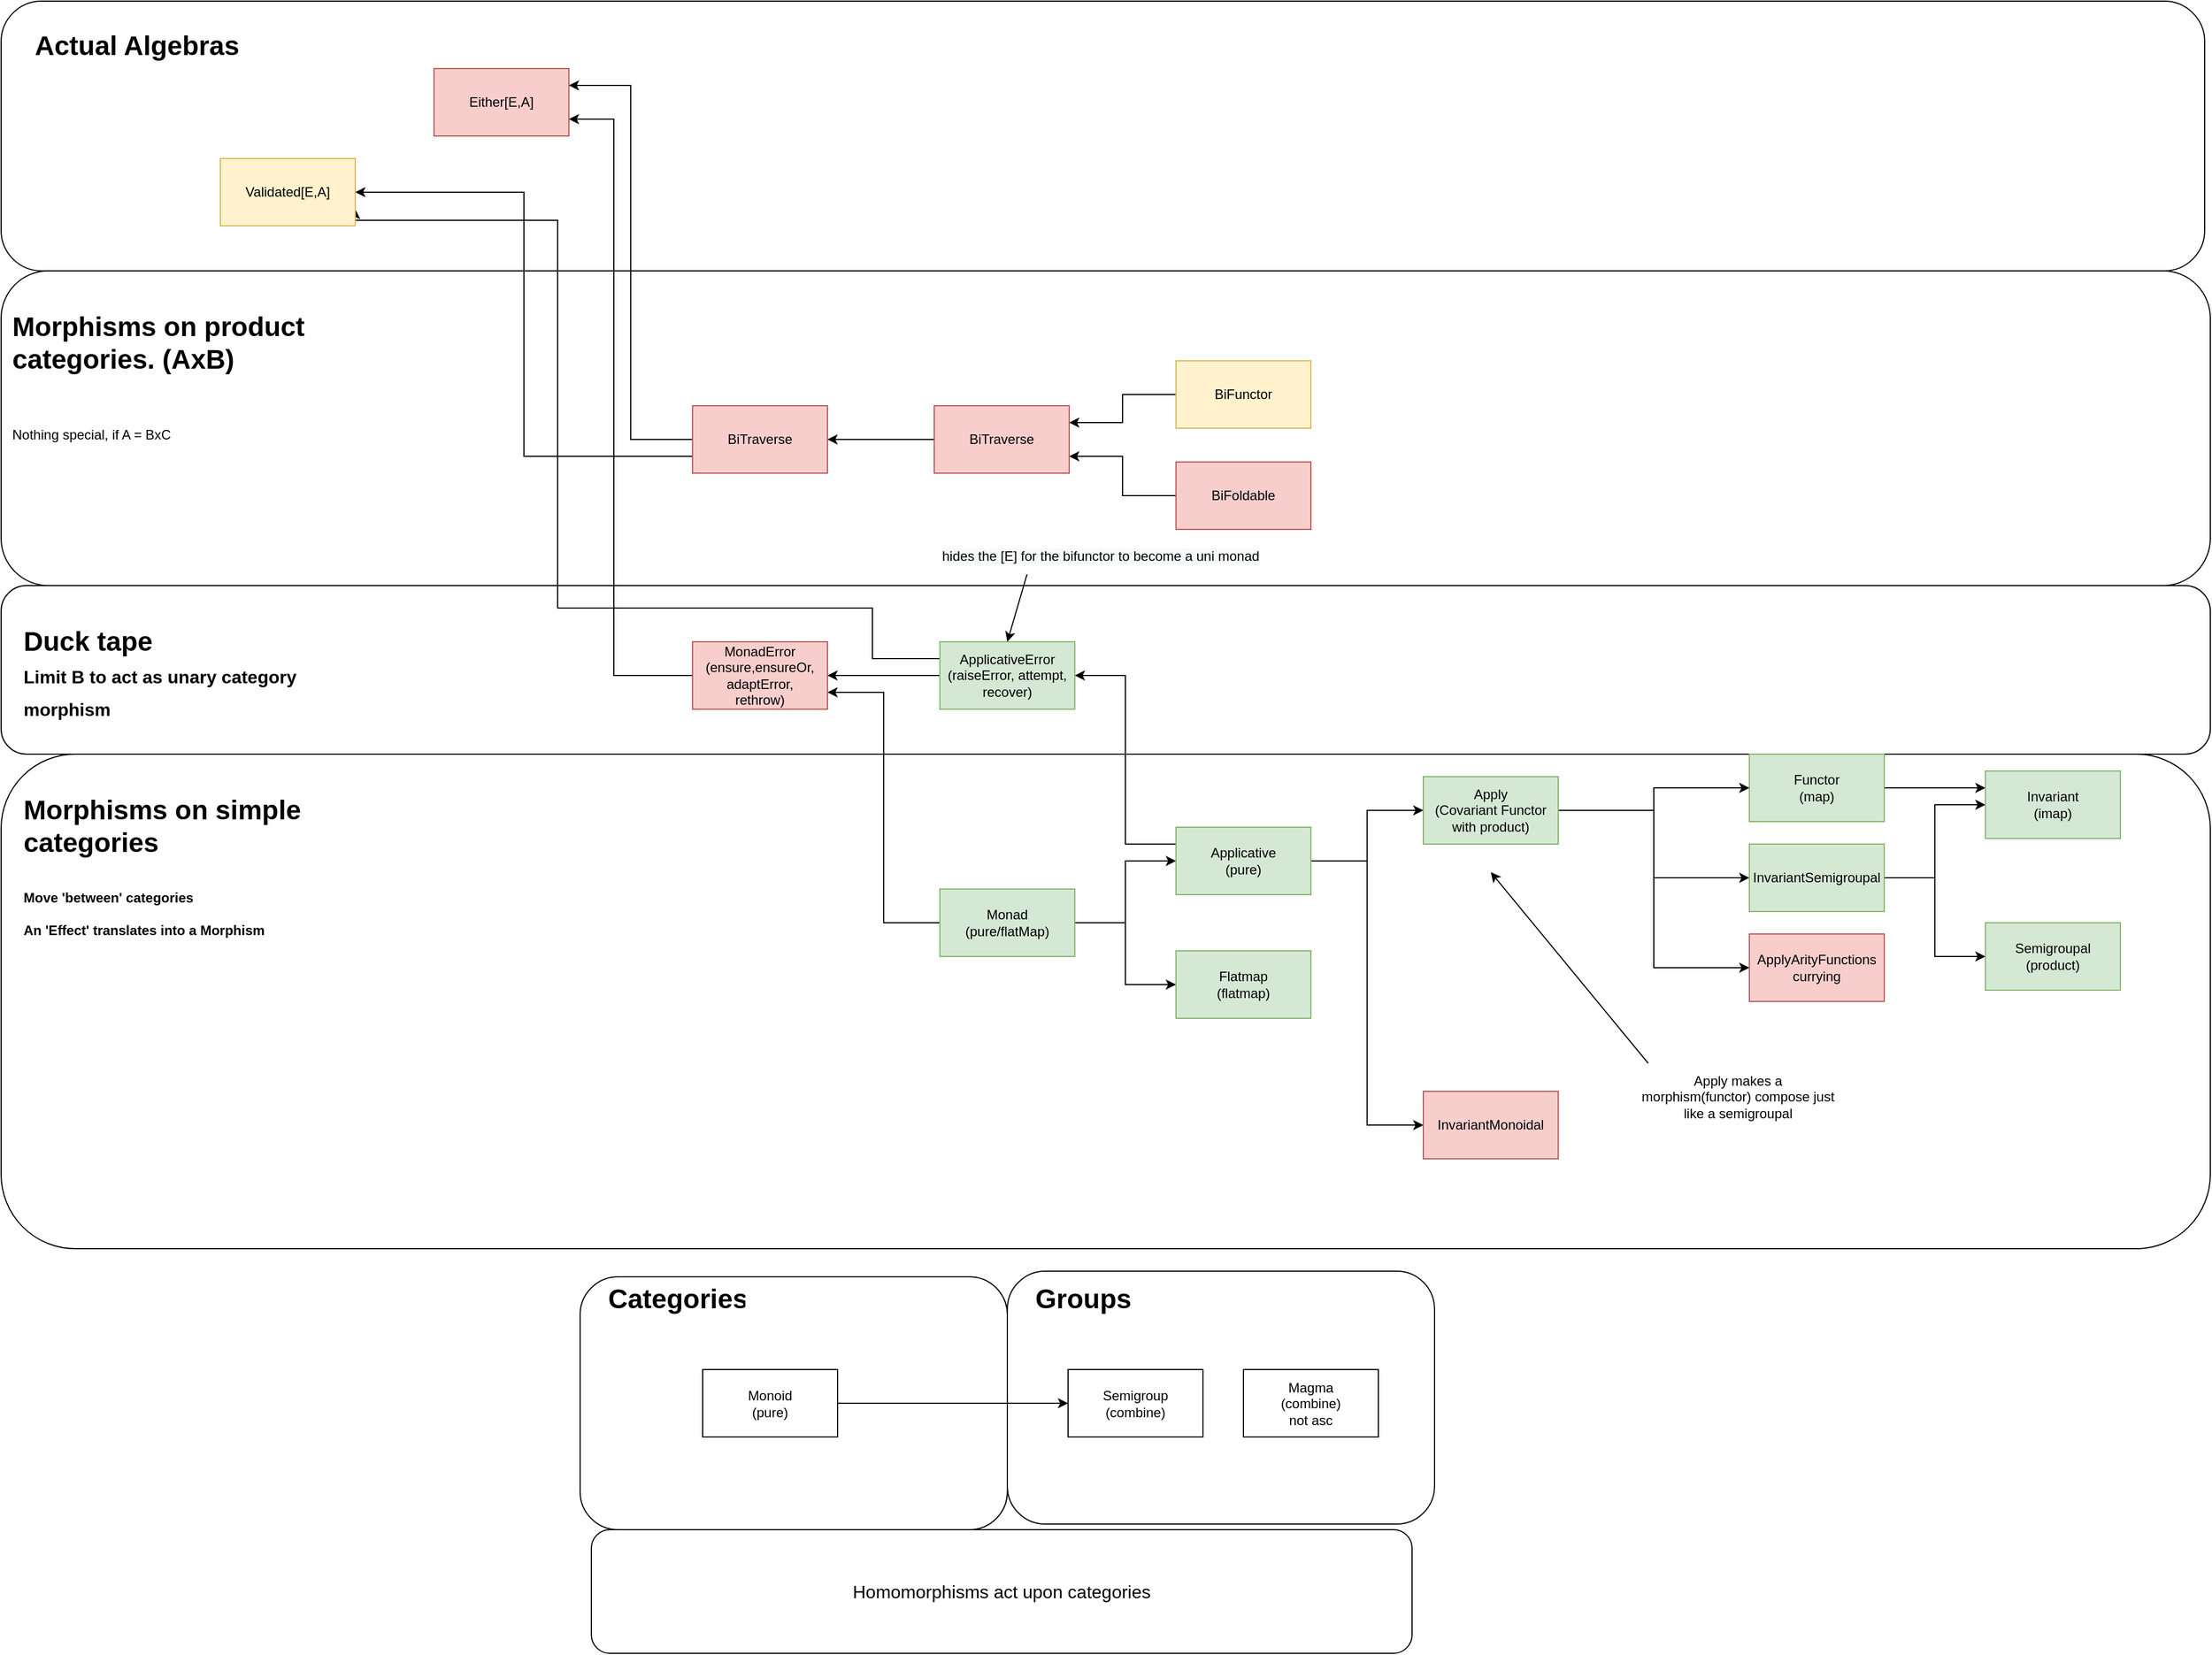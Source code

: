 <mxfile version="18.0.0" type="device" pages="5"><diagram id="tPDxc9v9lSpUtl4Dx5MV" name="Initial Big Picture"><mxGraphModel dx="2253" dy="2046" grid="1" gridSize="10" guides="1" tooltips="1" connect="1" arrows="1" fold="1" page="1" pageScale="1" pageWidth="827" pageHeight="1169" math="0" shadow="0"><root><mxCell id="0"/><mxCell id="1" parent="0"/><mxCell id="TKKWYqsSqdW0wsoBSF7L-3" value="" style="rounded=1;whiteSpace=wrap;html=1;" parent="1" vertex="1"><mxGeometry x="-535" y="-60" width="1965" height="150" as="geometry"/></mxCell><mxCell id="ZTy6YC7cmcePrKpkChAu-18" value="" style="rounded=1;whiteSpace=wrap;html=1;" parent="1" vertex="1"><mxGeometry x="-535" y="-580" width="1960" height="240" as="geometry"/></mxCell><mxCell id="ZTy6YC7cmcePrKpkChAu-5" value="" style="rounded=1;whiteSpace=wrap;html=1;" parent="1" vertex="1"><mxGeometry x="-535" y="-340" width="1965" height="280" as="geometry"/></mxCell><mxCell id="SYRuZCGkE4XY62bZMih8-19" value="" style="rounded=1;whiteSpace=wrap;html=1;fontSize=12;" parent="1" vertex="1"><mxGeometry x="360" y="550" width="380" height="225" as="geometry"/></mxCell><mxCell id="SYRuZCGkE4XY62bZMih8-18" value="" style="rounded=1;whiteSpace=wrap;html=1;fontSize=12;" parent="1" vertex="1"><mxGeometry x="-20" y="555" width="380" height="225" as="geometry"/></mxCell><mxCell id="SYRuZCGkE4XY62bZMih8-17" value="" style="rounded=1;whiteSpace=wrap;html=1;fontSize=12;" parent="1" vertex="1"><mxGeometry x="-535" y="90" width="1965" height="440" as="geometry"/></mxCell><mxCell id="SYRuZCGkE4XY62bZMih8-8" style="edgeStyle=orthogonalEdgeStyle;rounded=0;orthogonalLoop=1;jettySize=auto;html=1;exitX=1;exitY=0.5;exitDx=0;exitDy=0;entryX=0;entryY=0.5;entryDx=0;entryDy=0;" parent="1" source="SYRuZCGkE4XY62bZMih8-2" target="SYRuZCGkE4XY62bZMih8-4" edge="1"><mxGeometry relative="1" as="geometry"/></mxCell><mxCell id="SYRuZCGkE4XY62bZMih8-9" style="edgeStyle=orthogonalEdgeStyle;rounded=0;orthogonalLoop=1;jettySize=auto;html=1;exitX=1;exitY=0.5;exitDx=0;exitDy=0;entryX=0;entryY=0.5;entryDx=0;entryDy=0;" parent="1" source="SYRuZCGkE4XY62bZMih8-2" target="SYRuZCGkE4XY62bZMih8-5" edge="1"><mxGeometry relative="1" as="geometry"/></mxCell><mxCell id="ZTy6YC7cmcePrKpkChAu-13" style="edgeStyle=orthogonalEdgeStyle;rounded=0;orthogonalLoop=1;jettySize=auto;html=1;exitX=0;exitY=0.5;exitDx=0;exitDy=0;entryX=1;entryY=0.75;entryDx=0;entryDy=0;" parent="1" source="SYRuZCGkE4XY62bZMih8-2" target="ZTy6YC7cmcePrKpkChAu-11" edge="1"><mxGeometry relative="1" as="geometry"/></mxCell><mxCell id="SYRuZCGkE4XY62bZMih8-2" value="Monad&lt;br&gt;(pure/flatMap)" style="rounded=0;whiteSpace=wrap;html=1;fillColor=#d5e8d4;strokeColor=#82b366;" parent="1" vertex="1"><mxGeometry x="300" y="210" width="120" height="60" as="geometry"/></mxCell><mxCell id="PZJYlTm5zODsS6bDQU0A-1" style="edgeStyle=orthogonalEdgeStyle;rounded=0;orthogonalLoop=1;jettySize=auto;html=1;exitX=1;exitY=0.5;exitDx=0;exitDy=0;entryX=0;entryY=0.25;entryDx=0;entryDy=0;" parent="1" source="SYRuZCGkE4XY62bZMih8-3" target="IX9wRJVFFyIBy6qrrsnu-10" edge="1"><mxGeometry relative="1" as="geometry"/></mxCell><mxCell id="SYRuZCGkE4XY62bZMih8-3" value="Functor&lt;br&gt;(map)" style="rounded=0;whiteSpace=wrap;html=1;fillColor=#d5e8d4;strokeColor=#82b366;" parent="1" vertex="1"><mxGeometry x="1020" y="90" width="120" height="60" as="geometry"/></mxCell><mxCell id="IX9wRJVFFyIBy6qrrsnu-5" style="edgeStyle=orthogonalEdgeStyle;rounded=0;orthogonalLoop=1;jettySize=auto;html=1;exitX=1;exitY=0.5;exitDx=0;exitDy=0;entryX=0;entryY=0.5;entryDx=0;entryDy=0;" parent="1" source="SYRuZCGkE4XY62bZMih8-4" target="IX9wRJVFFyIBy6qrrsnu-1" edge="1"><mxGeometry relative="1" as="geometry"/></mxCell><mxCell id="IX9wRJVFFyIBy6qrrsnu-6" style="edgeStyle=orthogonalEdgeStyle;rounded=0;orthogonalLoop=1;jettySize=auto;html=1;exitX=1;exitY=0.5;exitDx=0;exitDy=0;entryX=0;entryY=0.5;entryDx=0;entryDy=0;" parent="1" source="SYRuZCGkE4XY62bZMih8-4" target="IX9wRJVFFyIBy6qrrsnu-2" edge="1"><mxGeometry relative="1" as="geometry"/></mxCell><mxCell id="ZTy6YC7cmcePrKpkChAu-10" style="edgeStyle=orthogonalEdgeStyle;rounded=0;orthogonalLoop=1;jettySize=auto;html=1;exitX=0;exitY=0.25;exitDx=0;exitDy=0;entryX=1;entryY=0.5;entryDx=0;entryDy=0;" parent="1" source="SYRuZCGkE4XY62bZMih8-4" target="ZTy6YC7cmcePrKpkChAu-6" edge="1"><mxGeometry relative="1" as="geometry"/></mxCell><mxCell id="SYRuZCGkE4XY62bZMih8-4" value="Applicative&lt;br&gt;(pure)" style="rounded=0;whiteSpace=wrap;html=1;fillColor=#d5e8d4;strokeColor=#82b366;" parent="1" vertex="1"><mxGeometry x="510" y="155" width="120" height="60" as="geometry"/></mxCell><mxCell id="SYRuZCGkE4XY62bZMih8-5" value="Flatmap&lt;br&gt;(flatmap)" style="rounded=0;whiteSpace=wrap;html=1;fillColor=#d5e8d4;strokeColor=#82b366;" parent="1" vertex="1"><mxGeometry x="510" y="265" width="120" height="60" as="geometry"/></mxCell><mxCell id="SYRuZCGkE4XY62bZMih8-12" style="edgeStyle=orthogonalEdgeStyle;rounded=0;orthogonalLoop=1;jettySize=auto;html=1;exitX=1;exitY=0.5;exitDx=0;exitDy=0;entryX=0;entryY=0.5;entryDx=0;entryDy=0;" parent="1" source="SYRuZCGkE4XY62bZMih8-10" target="SYRuZCGkE4XY62bZMih8-11" edge="1"><mxGeometry relative="1" as="geometry"/></mxCell><mxCell id="SYRuZCGkE4XY62bZMih8-10" value="Monoid&lt;br&gt;(pure)" style="rounded=0;whiteSpace=wrap;html=1;" parent="1" vertex="1"><mxGeometry x="89" y="637.5" width="120" height="60" as="geometry"/></mxCell><mxCell id="SYRuZCGkE4XY62bZMih8-11" value="Semigroup&lt;br&gt;(combine)" style="rounded=0;whiteSpace=wrap;html=1;" parent="1" vertex="1"><mxGeometry x="414" y="637.5" width="120" height="60" as="geometry"/></mxCell><mxCell id="SYRuZCGkE4XY62bZMih8-15" value="&lt;h1&gt;&lt;font style=&quot;font-size: 24px;&quot;&gt;Morphisms on simple categories&lt;br&gt;&lt;/font&gt;&lt;/h1&gt;&lt;h1&gt;&lt;font style=&quot;font-size: 12px;&quot;&gt;Move 'between' categories&lt;br&gt;An 'Effect' translates into a Morphism&lt;br&gt;&lt;/font&gt;&lt;/h1&gt;" style="text;html=1;strokeColor=none;fillColor=none;spacing=5;spacingTop=-20;whiteSpace=wrap;overflow=hidden;rounded=0;" parent="1" vertex="1"><mxGeometry x="-520" y="120" width="290" height="150" as="geometry"/></mxCell><mxCell id="SYRuZCGkE4XY62bZMih8-16" value="&lt;h1&gt;&lt;font style=&quot;&quot;&gt;Categories&lt;/font&gt;&lt;font style=&quot;font-size: 12px;&quot;&gt;&lt;br&gt;&lt;/font&gt;&lt;/h1&gt;" style="text;html=1;strokeColor=none;fillColor=none;spacing=5;spacingTop=-20;whiteSpace=wrap;overflow=hidden;rounded=0;" parent="1" vertex="1"><mxGeometry y="555" width="130" height="60" as="geometry"/></mxCell><mxCell id="SYRuZCGkE4XY62bZMih8-20" value="&lt;h1&gt;&lt;font style=&quot;&quot;&gt;Groups&lt;/font&gt;&lt;br&gt;&lt;/h1&gt;" style="text;html=1;strokeColor=none;fillColor=none;spacing=5;spacingTop=-20;whiteSpace=wrap;overflow=hidden;rounded=0;" parent="1" vertex="1"><mxGeometry x="380" y="555" width="130" height="60" as="geometry"/></mxCell><mxCell id="SYRuZCGkE4XY62bZMih8-22" value="&lt;font size=&quot;3&quot;&gt;Homomorphisms act upon categories&lt;/font&gt;" style="rounded=1;whiteSpace=wrap;html=1;fontSize=12;" parent="1" vertex="1"><mxGeometry x="-10" y="780" width="730" height="110" as="geometry"/></mxCell><mxCell id="IX9wRJVFFyIBy6qrrsnu-3" style="edgeStyle=orthogonalEdgeStyle;rounded=0;orthogonalLoop=1;jettySize=auto;html=1;exitX=1;exitY=0.5;exitDx=0;exitDy=0;" parent="1" source="IX9wRJVFFyIBy6qrrsnu-1" target="SYRuZCGkE4XY62bZMih8-3" edge="1"><mxGeometry relative="1" as="geometry"/></mxCell><mxCell id="IX9wRJVFFyIBy6qrrsnu-7" style="edgeStyle=orthogonalEdgeStyle;rounded=0;orthogonalLoop=1;jettySize=auto;html=1;exitX=1;exitY=0.5;exitDx=0;exitDy=0;entryX=0;entryY=0.5;entryDx=0;entryDy=0;" parent="1" source="IX9wRJVFFyIBy6qrrsnu-1" target="IX9wRJVFFyIBy6qrrsnu-4" edge="1"><mxGeometry relative="1" as="geometry"/></mxCell><mxCell id="IX9wRJVFFyIBy6qrrsnu-14" style="edgeStyle=orthogonalEdgeStyle;rounded=0;orthogonalLoop=1;jettySize=auto;html=1;exitX=1;exitY=0.5;exitDx=0;exitDy=0;entryX=0;entryY=0.5;entryDx=0;entryDy=0;" parent="1" source="IX9wRJVFFyIBy6qrrsnu-1" target="IX9wRJVFFyIBy6qrrsnu-8" edge="1"><mxGeometry relative="1" as="geometry"/></mxCell><mxCell id="IX9wRJVFFyIBy6qrrsnu-1" value="Apply&lt;br&gt;(Covariant Functor with product)" style="rounded=0;whiteSpace=wrap;html=1;fillColor=#d5e8d4;strokeColor=#82b366;" parent="1" vertex="1"><mxGeometry x="730" y="110" width="120" height="60" as="geometry"/></mxCell><mxCell id="IX9wRJVFFyIBy6qrrsnu-2" value="InvariantMonoidal" style="rounded=0;whiteSpace=wrap;html=1;fillColor=#f8cecc;strokeColor=#b85450;" parent="1" vertex="1"><mxGeometry x="730" y="390" width="120" height="60" as="geometry"/></mxCell><mxCell id="IX9wRJVFFyIBy6qrrsnu-11" style="edgeStyle=orthogonalEdgeStyle;rounded=0;orthogonalLoop=1;jettySize=auto;html=1;exitX=1;exitY=0.5;exitDx=0;exitDy=0;entryX=0;entryY=0.5;entryDx=0;entryDy=0;" parent="1" source="IX9wRJVFFyIBy6qrrsnu-4" target="IX9wRJVFFyIBy6qrrsnu-9" edge="1"><mxGeometry relative="1" as="geometry"/></mxCell><mxCell id="IX9wRJVFFyIBy6qrrsnu-12" style="edgeStyle=orthogonalEdgeStyle;rounded=0;orthogonalLoop=1;jettySize=auto;html=1;exitX=1;exitY=0.5;exitDx=0;exitDy=0;entryX=0;entryY=0.5;entryDx=0;entryDy=0;" parent="1" source="IX9wRJVFFyIBy6qrrsnu-4" target="IX9wRJVFFyIBy6qrrsnu-10" edge="1"><mxGeometry relative="1" as="geometry"/></mxCell><mxCell id="IX9wRJVFFyIBy6qrrsnu-4" value="InvariantSemigroupal&lt;br&gt;" style="rounded=0;whiteSpace=wrap;html=1;fillColor=#d5e8d4;strokeColor=#82b366;" parent="1" vertex="1"><mxGeometry x="1020" y="170" width="120" height="60" as="geometry"/></mxCell><mxCell id="IX9wRJVFFyIBy6qrrsnu-8" value="ApplyArityFunctions&lt;br&gt;currying" style="rounded=0;whiteSpace=wrap;html=1;fillColor=#f8cecc;strokeColor=#b85450;" parent="1" vertex="1"><mxGeometry x="1020" y="250" width="120" height="60" as="geometry"/></mxCell><mxCell id="IX9wRJVFFyIBy6qrrsnu-9" value="Semigroupal (product)" style="rounded=0;whiteSpace=wrap;html=1;fillColor=#d5e8d4;strokeColor=#82b366;" parent="1" vertex="1"><mxGeometry x="1230" y="240" width="120" height="60" as="geometry"/></mxCell><mxCell id="IX9wRJVFFyIBy6qrrsnu-10" value="Invariant &lt;br&gt;(imap)" style="rounded=0;whiteSpace=wrap;html=1;fillColor=#d5e8d4;strokeColor=#82b366;" parent="1" vertex="1"><mxGeometry x="1230" y="105" width="120" height="60" as="geometry"/></mxCell><mxCell id="RumCb3gB7w_LCwyLgDib-1" value="Magma&lt;br&gt;(combine)&lt;br&gt;not asc" style="rounded=0;whiteSpace=wrap;html=1;" parent="1" vertex="1"><mxGeometry x="570" y="637.5" width="120" height="60" as="geometry"/></mxCell><mxCell id="ZTy6YC7cmcePrKpkChAu-15" style="edgeStyle=orthogonalEdgeStyle;rounded=0;orthogonalLoop=1;jettySize=auto;html=1;exitX=0;exitY=0.5;exitDx=0;exitDy=0;entryX=1;entryY=0.25;entryDx=0;entryDy=0;fontSize=24;" parent="1" source="ZTy6YC7cmcePrKpkChAu-1" target="ZTy6YC7cmcePrKpkChAu-3" edge="1"><mxGeometry relative="1" as="geometry"/></mxCell><mxCell id="ZTy6YC7cmcePrKpkChAu-1" value="BiFunctor" style="rounded=0;whiteSpace=wrap;html=1;fillColor=#fff2cc;strokeColor=#d6b656;" parent="1" vertex="1"><mxGeometry x="510" y="-260" width="120" height="60" as="geometry"/></mxCell><mxCell id="ZTy6YC7cmcePrKpkChAu-16" style="edgeStyle=orthogonalEdgeStyle;rounded=0;orthogonalLoop=1;jettySize=auto;html=1;exitX=0;exitY=0.5;exitDx=0;exitDy=0;entryX=1;entryY=0.75;entryDx=0;entryDy=0;fontSize=24;" parent="1" source="ZTy6YC7cmcePrKpkChAu-2" target="ZTy6YC7cmcePrKpkChAu-3" edge="1"><mxGeometry relative="1" as="geometry"/></mxCell><mxCell id="ZTy6YC7cmcePrKpkChAu-2" value="BiFoldable" style="rounded=0;whiteSpace=wrap;html=1;fillColor=#f8cecc;strokeColor=#b85450;" parent="1" vertex="1"><mxGeometry x="510" y="-170" width="120" height="60" as="geometry"/></mxCell><mxCell id="ZTy6YC7cmcePrKpkChAu-17" style="edgeStyle=orthogonalEdgeStyle;rounded=0;orthogonalLoop=1;jettySize=auto;html=1;exitX=0;exitY=0.5;exitDx=0;exitDy=0;entryX=1;entryY=0.5;entryDx=0;entryDy=0;fontSize=24;" parent="1" source="ZTy6YC7cmcePrKpkChAu-3" target="ZTy6YC7cmcePrKpkChAu-4" edge="1"><mxGeometry relative="1" as="geometry"/></mxCell><mxCell id="ZTy6YC7cmcePrKpkChAu-3" value="BiTraverse" style="rounded=0;whiteSpace=wrap;html=1;fillColor=#f8cecc;strokeColor=#b85450;" parent="1" vertex="1"><mxGeometry x="295" y="-220" width="120" height="60" as="geometry"/></mxCell><mxCell id="ZTy6YC7cmcePrKpkChAu-21" style="edgeStyle=orthogonalEdgeStyle;rounded=0;orthogonalLoop=1;jettySize=auto;html=1;exitX=0;exitY=0.5;exitDx=0;exitDy=0;entryX=1;entryY=0.25;entryDx=0;entryDy=0;fontSize=24;" parent="1" source="ZTy6YC7cmcePrKpkChAu-4" target="ZTy6YC7cmcePrKpkChAu-20" edge="1"><mxGeometry relative="1" as="geometry"/></mxCell><mxCell id="TKKWYqsSqdW0wsoBSF7L-8" style="edgeStyle=orthogonalEdgeStyle;rounded=0;orthogonalLoop=1;jettySize=auto;html=1;exitX=0;exitY=0.75;exitDx=0;exitDy=0;entryX=1;entryY=0.5;entryDx=0;entryDy=0;fontSize=12;" parent="1" source="ZTy6YC7cmcePrKpkChAu-4" target="TKKWYqsSqdW0wsoBSF7L-6" edge="1"><mxGeometry relative="1" as="geometry"/></mxCell><mxCell id="ZTy6YC7cmcePrKpkChAu-4" value="BiTraverse" style="rounded=0;whiteSpace=wrap;html=1;fillColor=#f8cecc;strokeColor=#b85450;" parent="1" vertex="1"><mxGeometry x="80" y="-220" width="120" height="60" as="geometry"/></mxCell><mxCell id="ZTy6YC7cmcePrKpkChAu-12" style="edgeStyle=orthogonalEdgeStyle;rounded=0;orthogonalLoop=1;jettySize=auto;html=1;exitX=0;exitY=0.5;exitDx=0;exitDy=0;entryX=1;entryY=0.5;entryDx=0;entryDy=0;" parent="1" source="ZTy6YC7cmcePrKpkChAu-6" target="ZTy6YC7cmcePrKpkChAu-11" edge="1"><mxGeometry relative="1" as="geometry"/></mxCell><mxCell id="TKKWYqsSqdW0wsoBSF7L-7" style="edgeStyle=orthogonalEdgeStyle;rounded=0;orthogonalLoop=1;jettySize=auto;html=1;exitX=0;exitY=0.25;exitDx=0;exitDy=0;entryX=1;entryY=0.75;entryDx=0;entryDy=0;fontSize=12;" parent="1" source="ZTy6YC7cmcePrKpkChAu-6" target="TKKWYqsSqdW0wsoBSF7L-6" edge="1"><mxGeometry relative="1" as="geometry"><Array as="points"><mxPoint x="240" y="5"/><mxPoint x="240" y="-40"/><mxPoint x="-40" y="-40"/><mxPoint x="-40" y="-385"/></Array></mxGeometry></mxCell><mxCell id="ZTy6YC7cmcePrKpkChAu-6" value="ApplicativeError&lt;br&gt;(raiseError, attempt, recover)&lt;br&gt;" style="rounded=0;whiteSpace=wrap;html=1;fillColor=#d5e8d4;strokeColor=#82b366;" parent="1" vertex="1"><mxGeometry x="300" y="-10" width="120" height="60" as="geometry"/></mxCell><mxCell id="ZTy6YC7cmcePrKpkChAu-7" value="&lt;meta charset=&quot;utf-8&quot;&gt;&lt;span style=&quot;color: rgb(0, 0, 0); font-family: Helvetica; font-size: 12px; font-style: normal; font-variant-ligatures: normal; font-variant-caps: normal; font-weight: 400; letter-spacing: normal; orphans: 2; text-align: center; text-indent: 0px; text-transform: none; widows: 2; word-spacing: 0px; -webkit-text-stroke-width: 0px; background-color: rgb(248, 249, 250); text-decoration-thickness: initial; text-decoration-style: initial; text-decoration-color: initial; float: none; display: inline !important;&quot;&gt;hides the [E] for the bifunctor to become a uni monad&lt;/span&gt;" style="text;whiteSpace=wrap;html=1;" parent="1" vertex="1"><mxGeometry x="300" y="-100" width="310" height="30" as="geometry"/></mxCell><mxCell id="ZTy6YC7cmcePrKpkChAu-8" value="" style="endArrow=classic;html=1;rounded=0;entryX=0.5;entryY=0;entryDx=0;entryDy=0;exitX=0.25;exitY=1;exitDx=0;exitDy=0;" parent="1" source="ZTy6YC7cmcePrKpkChAu-7" target="ZTy6YC7cmcePrKpkChAu-6" edge="1"><mxGeometry width="50" height="50" relative="1" as="geometry"><mxPoint x="190" y="-170" as="sourcePoint"/><mxPoint x="240" y="-220" as="targetPoint"/></mxGeometry></mxCell><mxCell id="ZTy6YC7cmcePrKpkChAu-22" style="edgeStyle=orthogonalEdgeStyle;rounded=0;orthogonalLoop=1;jettySize=auto;html=1;exitX=0;exitY=0.5;exitDx=0;exitDy=0;entryX=1;entryY=0.75;entryDx=0;entryDy=0;fontSize=24;" parent="1" source="ZTy6YC7cmcePrKpkChAu-11" target="ZTy6YC7cmcePrKpkChAu-20" edge="1"><mxGeometry relative="1" as="geometry"><Array as="points"><mxPoint x="10" y="20"/><mxPoint x="10" y="-475"/></Array></mxGeometry></mxCell><mxCell id="ZTy6YC7cmcePrKpkChAu-11" value="MonadError&lt;br&gt;(ensure,ensureOr,&lt;br&gt;adaptError,&lt;br&gt;rethrow)" style="rounded=0;whiteSpace=wrap;html=1;fillColor=#f8cecc;strokeColor=#b85450;" parent="1" vertex="1"><mxGeometry x="80" y="-10" width="120" height="60" as="geometry"/></mxCell><mxCell id="ZTy6YC7cmcePrKpkChAu-14" value="&lt;h1&gt;Morphisms on product categories. (AxB)&lt;br&gt;&lt;br&gt;&lt;/h1&gt;&lt;div&gt;Nothing special, if A = BxC&lt;/div&gt;" style="text;html=1;strokeColor=none;fillColor=none;spacing=5;spacingTop=-20;whiteSpace=wrap;overflow=hidden;rounded=0;" parent="1" vertex="1"><mxGeometry x="-530" y="-310" width="290" height="140" as="geometry"/></mxCell><mxCell id="ZTy6YC7cmcePrKpkChAu-19" value="&lt;h1&gt;&lt;font style=&quot;font-size: 24px;&quot;&gt;Actual Algebras&lt;/font&gt;&lt;/h1&gt;" style="text;html=1;strokeColor=none;fillColor=none;spacing=5;spacingTop=-20;whiteSpace=wrap;overflow=hidden;rounded=0;" parent="1" vertex="1"><mxGeometry x="-510" y="-560" width="290" height="110" as="geometry"/></mxCell><mxCell id="ZTy6YC7cmcePrKpkChAu-20" value="Either[E,A]" style="rounded=0;whiteSpace=wrap;html=1;fillColor=#f8cecc;strokeColor=#b85450;" parent="1" vertex="1"><mxGeometry x="-150" y="-520" width="120" height="60" as="geometry"/></mxCell><mxCell id="TKKWYqsSqdW0wsoBSF7L-5" value="&lt;h1&gt;Duck tape&lt;br&gt;&lt;font size=&quot;3&quot;&gt;Limit B to act as unary category morphism&lt;/font&gt;&lt;/h1&gt;" style="text;html=1;strokeColor=none;fillColor=none;spacing=5;spacingTop=-20;whiteSpace=wrap;overflow=hidden;rounded=0;" parent="1" vertex="1"><mxGeometry x="-520" y="-30" width="290" height="100" as="geometry"/></mxCell><mxCell id="TKKWYqsSqdW0wsoBSF7L-6" value="Validated[E,A]" style="rounded=0;whiteSpace=wrap;html=1;fillColor=#fff2cc;strokeColor=#d6b656;" parent="1" vertex="1"><mxGeometry x="-340" y="-440" width="120" height="60" as="geometry"/></mxCell><mxCell id="6RHvas-CtP2_p0l4sdnt-1" value="Apply makes a morphism(functor) compose just like a semigroupal" style="text;html=1;strokeColor=none;fillColor=none;align=center;verticalAlign=middle;whiteSpace=wrap;rounded=0;fontSize=12;" vertex="1" parent="1"><mxGeometry x="920" y="350" width="180" height="90" as="geometry"/></mxCell><mxCell id="6RHvas-CtP2_p0l4sdnt-2" value="" style="endArrow=classic;html=1;rounded=0;fontSize=12;" edge="1" parent="1"><mxGeometry width="50" height="50" relative="1" as="geometry"><mxPoint x="930" y="365" as="sourcePoint"/><mxPoint x="790" y="195" as="targetPoint"/></mxGeometry></mxCell></root></mxGraphModel></diagram><diagram id="b0HI96TgTr0dLWQZUHEw" name="Big Picture"><mxGraphModel dx="1426" dy="877" grid="0" gridSize="10" guides="1" tooltips="1" connect="1" arrows="1" fold="1" page="1" pageScale="1" pageWidth="827" pageHeight="1169" math="0" shadow="0"><root><mxCell id="0"/><mxCell id="1" parent="0"/><mxCell id="6aege9vUrEC5udd8OsoR-3" style="edgeStyle=orthogonalEdgeStyle;rounded=0;orthogonalLoop=1;jettySize=auto;html=1;exitX=1;exitY=0.5;exitDx=0;exitDy=0;entryX=0;entryY=0.5;entryDx=0;entryDy=0;" edge="1" parent="1" source="DnUqw1J-jdT0VB_KGQ6Z-1" target="6aege9vUrEC5udd8OsoR-1"><mxGeometry relative="1" as="geometry"/></mxCell><mxCell id="DnUqw1J-jdT0VB_KGQ6Z-1" value="Semigroup&lt;br&gt;(combine asc)" style="rounded=1;whiteSpace=wrap;html=1;fillColor=none;" parent="1" vertex="1"><mxGeometry x="230" y="200" width="120" height="60" as="geometry"/></mxCell><mxCell id="6aege9vUrEC5udd8OsoR-1" value="Magma&lt;br&gt;(combine)" style="rounded=1;whiteSpace=wrap;html=1;fillColor=none;" vertex="1" parent="1"><mxGeometry x="390" y="200" width="120" height="60" as="geometry"/></mxCell></root></mxGraphModel></diagram><diagram id="SGkII9OIRVxXQt-IC64W" name="Semigroup"><mxGraphModel dx="1426" dy="877" grid="0" gridSize="10" guides="1" tooltips="1" connect="1" arrows="1" fold="1" page="1" pageScale="1" pageWidth="827" pageHeight="1169" math="0" shadow="0"><root><mxCell id="0"/><mxCell id="1" parent="0"/><mxCell id="dTp3edUkvN5mdYouTAMH-1" value="1" style="ellipse;whiteSpace=wrap;html=1;aspect=fixed;fillColor=none;" vertex="1" parent="1"><mxGeometry x="172" y="206" width="36" height="36" as="geometry"/></mxCell><mxCell id="dTp3edUkvN5mdYouTAMH-2" value="2" style="ellipse;whiteSpace=wrap;html=1;aspect=fixed;fillColor=none;" vertex="1" parent="1"><mxGeometry x="232" y="206" width="36" height="36" as="geometry"/></mxCell><mxCell id="dTp3edUkvN5mdYouTAMH-3" value="3" style="ellipse;whiteSpace=wrap;html=1;aspect=fixed;fillColor=none;" vertex="1" parent="1"><mxGeometry x="298" y="206" width="36" height="36" as="geometry"/></mxCell><mxCell id="dTp3edUkvN5mdYouTAMH-4" value="n" style="ellipse;whiteSpace=wrap;html=1;aspect=fixed;fillColor=none;" vertex="1" parent="1"><mxGeometry x="439" y="206" width="36" height="36" as="geometry"/></mxCell><mxCell id="dTp3edUkvN5mdYouTAMH-5" value="..." style="text;html=1;align=center;verticalAlign=middle;resizable=0;points=[];autosize=1;strokeColor=none;fillColor=none;" vertex="1" parent="1"><mxGeometry x="377" y="215" width="20" height="18" as="geometry"/></mxCell><mxCell id="dTp3edUkvN5mdYouTAMH-6" value="&lt;h1&gt;Ν&lt;/h1&gt;&lt;p&gt;Positive whole numbers&lt;/p&gt;" style="text;html=1;strokeColor=none;fillColor=none;spacing=5;spacingTop=-20;whiteSpace=wrap;overflow=hidden;rounded=0;" vertex="1" parent="1"><mxGeometry x="12" y="114" width="190" height="75" as="geometry"/></mxCell><mxCell id="dTp3edUkvN5mdYouTAMH-12" value="&lt;h1&gt;Addition&lt;/h1&gt;&lt;p&gt;&lt;br&gt;&lt;/p&gt;" style="text;html=1;strokeColor=none;fillColor=none;spacing=5;spacingTop=-20;whiteSpace=wrap;overflow=hidden;rounded=0;" vertex="1" parent="1"><mxGeometry x="12" y="290" width="190" height="42" as="geometry"/></mxCell><mxCell id="dTp3edUkvN5mdYouTAMH-13" value="x" style="ellipse;whiteSpace=wrap;html=1;aspect=fixed;fillColor=none;" vertex="1" parent="1"><mxGeometry x="172" y="363.5" width="36" height="36" as="geometry"/></mxCell><mxCell id="dTp3edUkvN5mdYouTAMH-14" value="z" style="ellipse;whiteSpace=wrap;html=1;aspect=fixed;fillColor=none;" vertex="1" parent="1"><mxGeometry x="318" y="389" width="36" height="36" as="geometry"/></mxCell><mxCell id="dTp3edUkvN5mdYouTAMH-15" value="y" style="ellipse;whiteSpace=wrap;html=1;aspect=fixed;fillColor=none;" vertex="1" parent="1"><mxGeometry x="172" y="418.5" width="36" height="36" as="geometry"/></mxCell><mxCell id="dTp3edUkvN5mdYouTAMH-22" style="edgeStyle=orthogonalEdgeStyle;rounded=0;orthogonalLoop=1;jettySize=auto;html=1;exitX=1;exitY=0.5;exitDx=0;exitDy=0;entryX=0;entryY=0.5;entryDx=0;entryDy=0;" edge="1" parent="1" source="dTp3edUkvN5mdYouTAMH-16" target="dTp3edUkvN5mdYouTAMH-14"><mxGeometry relative="1" as="geometry"/></mxCell><mxCell id="dTp3edUkvN5mdYouTAMH-16" value="f" style="triangle;whiteSpace=wrap;html=1;fillColor=none;" vertex="1" parent="1"><mxGeometry x="223" y="367" width="60" height="80" as="geometry"/></mxCell><mxCell id="dTp3edUkvN5mdYouTAMH-19" value="" style="endArrow=none;html=1;rounded=0;entryX=0;entryY=0.25;entryDx=0;entryDy=0;exitX=1;exitY=0.5;exitDx=0;exitDy=0;" edge="1" parent="1" source="dTp3edUkvN5mdYouTAMH-13" target="dTp3edUkvN5mdYouTAMH-16"><mxGeometry width="50" height="50" relative="1" as="geometry"><mxPoint x="32" y="471" as="sourcePoint"/><mxPoint x="82" y="421" as="targetPoint"/></mxGeometry></mxCell><mxCell id="dTp3edUkvN5mdYouTAMH-21" value="" style="endArrow=none;html=1;rounded=0;entryX=0;entryY=0.75;entryDx=0;entryDy=0;exitX=1;exitY=0.5;exitDx=0;exitDy=0;" edge="1" parent="1" source="dTp3edUkvN5mdYouTAMH-15" target="dTp3edUkvN5mdYouTAMH-16"><mxGeometry width="50" height="50" relative="1" as="geometry"><mxPoint x="218" y="391.5" as="sourcePoint"/><mxPoint x="233" y="397" as="targetPoint"/></mxGeometry></mxCell><mxCell id="dTp3edUkvN5mdYouTAMH-23" value="&lt;h1&gt;N &amp;amp; Addition&lt;/h1&gt;&lt;p&gt;Form a Semigroup&lt;/p&gt;" style="text;html=1;strokeColor=none;fillColor=none;spacing=5;spacingTop=-20;whiteSpace=wrap;overflow=hidden;rounded=0;" vertex="1" parent="1"><mxGeometry x="12" y="512" width="190" height="75" as="geometry"/></mxCell><mxCell id="dTp3edUkvN5mdYouTAMH-27" style="rounded=0;orthogonalLoop=1;jettySize=auto;html=1;exitX=1;exitY=0.5;exitDx=0;exitDy=0;entryX=0;entryY=0.5;entryDx=0;entryDy=0;" edge="1" parent="1" source="dTp3edUkvN5mdYouTAMH-24" target="dTp3edUkvN5mdYouTAMH-26"><mxGeometry relative="1" as="geometry"/></mxCell><mxCell id="dTp3edUkvN5mdYouTAMH-33" style="rounded=0;orthogonalLoop=1;jettySize=auto;html=1;exitX=0.5;exitY=0;exitDx=0;exitDy=0;entryX=0.5;entryY=1;entryDx=0;entryDy=0;" edge="1" parent="1" source="dTp3edUkvN5mdYouTAMH-24" target="dTp3edUkvN5mdYouTAMH-29"><mxGeometry relative="1" as="geometry"/></mxCell><mxCell id="dTp3edUkvN5mdYouTAMH-24" value="1" style="ellipse;whiteSpace=wrap;html=1;aspect=fixed;fillColor=none;" vertex="1" parent="1"><mxGeometry x="265" y="600" width="36" height="36" as="geometry"/></mxCell><mxCell id="dTp3edUkvN5mdYouTAMH-28" style="rounded=0;orthogonalLoop=1;jettySize=auto;html=1;exitX=1;exitY=0.5;exitDx=0;exitDy=0;entryX=0;entryY=0.5;entryDx=0;entryDy=0;" edge="1" parent="1" source="dTp3edUkvN5mdYouTAMH-25" target="dTp3edUkvN5mdYouTAMH-26"><mxGeometry relative="1" as="geometry"/></mxCell><mxCell id="dTp3edUkvN5mdYouTAMH-36" style="rounded=0;orthogonalLoop=1;jettySize=auto;html=1;exitX=0.5;exitY=1;exitDx=0;exitDy=0;entryX=0.5;entryY=0;entryDx=0;entryDy=0;" edge="1" parent="1" source="dTp3edUkvN5mdYouTAMH-25" target="dTp3edUkvN5mdYouTAMH-34"><mxGeometry relative="1" as="geometry"/></mxCell><mxCell id="dTp3edUkvN5mdYouTAMH-25" value="2" style="ellipse;whiteSpace=wrap;html=1;aspect=fixed;fillColor=none;" vertex="1" parent="1"><mxGeometry x="265" y="674" width="36" height="36" as="geometry"/></mxCell><mxCell id="dTp3edUkvN5mdYouTAMH-32" style="rounded=0;orthogonalLoop=1;jettySize=auto;html=1;exitX=0.5;exitY=0;exitDx=0;exitDy=0;entryX=0.5;entryY=1;entryDx=0;entryDy=0;" edge="1" parent="1" source="dTp3edUkvN5mdYouTAMH-26" target="dTp3edUkvN5mdYouTAMH-29"><mxGeometry relative="1" as="geometry"/></mxCell><mxCell id="dTp3edUkvN5mdYouTAMH-35" style="rounded=0;orthogonalLoop=1;jettySize=auto;html=1;exitX=1;exitY=1;exitDx=0;exitDy=0;entryX=0.5;entryY=0;entryDx=0;entryDy=0;" edge="1" parent="1" source="dTp3edUkvN5mdYouTAMH-26" target="dTp3edUkvN5mdYouTAMH-34"><mxGeometry relative="1" as="geometry"/></mxCell><mxCell id="dTp3edUkvN5mdYouTAMH-26" value="3" style="ellipse;whiteSpace=wrap;html=1;aspect=fixed;fillColor=none;" vertex="1" parent="1"><mxGeometry x="407" y="638" width="36" height="36" as="geometry"/></mxCell><mxCell id="dTp3edUkvN5mdYouTAMH-29" value="4" style="ellipse;whiteSpace=wrap;html=1;aspect=fixed;fillColor=none;" vertex="1" parent="1"><mxGeometry x="388" y="522" width="36" height="36" as="geometry"/></mxCell><mxCell id="dTp3edUkvN5mdYouTAMH-34" value="5" style="ellipse;whiteSpace=wrap;html=1;aspect=fixed;fillColor=none;" vertex="1" parent="1"><mxGeometry x="388" y="741" width="36" height="36" as="geometry"/></mxCell></root></mxGraphModel></diagram><diagram name="Monoid" id="vefj43O5ULthKPkwOIeR"><mxGraphModel dx="1426" dy="877" grid="0" gridSize="10" guides="1" tooltips="1" connect="1" arrows="1" fold="1" page="1" pageScale="1" pageWidth="827" pageHeight="1169" math="0" shadow="0"><root><mxCell id="TyEAHwI1aX7uHOChzdWn-0"/><mxCell id="TyEAHwI1aX7uHOChzdWn-1" parent="TyEAHwI1aX7uHOChzdWn-0"/><mxCell id="TyEAHwI1aX7uHOChzdWn-2" value="1" style="ellipse;whiteSpace=wrap;html=1;aspect=fixed;fillColor=none;" vertex="1" parent="TyEAHwI1aX7uHOChzdWn-1"><mxGeometry x="172" y="206" width="36" height="36" as="geometry"/></mxCell><mxCell id="TyEAHwI1aX7uHOChzdWn-3" value="2" style="ellipse;whiteSpace=wrap;html=1;aspect=fixed;fillColor=none;" vertex="1" parent="TyEAHwI1aX7uHOChzdWn-1"><mxGeometry x="232" y="206" width="36" height="36" as="geometry"/></mxCell><mxCell id="TyEAHwI1aX7uHOChzdWn-4" value="3" style="ellipse;whiteSpace=wrap;html=1;aspect=fixed;fillColor=none;" vertex="1" parent="TyEAHwI1aX7uHOChzdWn-1"><mxGeometry x="298" y="206" width="36" height="36" as="geometry"/></mxCell><mxCell id="TyEAHwI1aX7uHOChzdWn-5" value="n" style="ellipse;whiteSpace=wrap;html=1;aspect=fixed;fillColor=none;" vertex="1" parent="TyEAHwI1aX7uHOChzdWn-1"><mxGeometry x="439" y="206" width="36" height="36" as="geometry"/></mxCell><mxCell id="TyEAHwI1aX7uHOChzdWn-6" value="..." style="text;html=1;align=center;verticalAlign=middle;resizable=0;points=[];autosize=1;strokeColor=none;fillColor=none;" vertex="1" parent="TyEAHwI1aX7uHOChzdWn-1"><mxGeometry x="377" y="215" width="20" height="18" as="geometry"/></mxCell><mxCell id="TyEAHwI1aX7uHOChzdWn-7" value="&lt;h1&gt;Ν&lt;font size=&quot;3&quot;&gt;0&lt;/font&gt;&lt;/h1&gt;&lt;p&gt;Positive whole numbers plus zero&lt;/p&gt;" style="text;html=1;strokeColor=none;fillColor=none;spacing=5;spacingTop=-20;whiteSpace=wrap;overflow=hidden;rounded=0;" vertex="1" parent="TyEAHwI1aX7uHOChzdWn-1"><mxGeometry x="12" y="114" width="190" height="75" as="geometry"/></mxCell><mxCell id="TyEAHwI1aX7uHOChzdWn-8" value="&lt;h1&gt;Addition with identity&lt;/h1&gt;&lt;p&gt;&lt;br&gt;&lt;/p&gt;" style="text;html=1;strokeColor=none;fillColor=none;spacing=5;spacingTop=-20;whiteSpace=wrap;overflow=hidden;rounded=0;" vertex="1" parent="TyEAHwI1aX7uHOChzdWn-1"><mxGeometry x="12" y="290" width="340" height="42" as="geometry"/></mxCell><mxCell id="TyEAHwI1aX7uHOChzdWn-9" value="x" style="ellipse;whiteSpace=wrap;html=1;aspect=fixed;fillColor=none;" vertex="1" parent="TyEAHwI1aX7uHOChzdWn-1"><mxGeometry x="80" y="364" width="36" height="36" as="geometry"/></mxCell><mxCell id="TyEAHwI1aX7uHOChzdWn-10" value="z" style="ellipse;whiteSpace=wrap;html=1;aspect=fixed;fillColor=none;" vertex="1" parent="TyEAHwI1aX7uHOChzdWn-1"><mxGeometry x="226" y="389.5" width="36" height="36" as="geometry"/></mxCell><mxCell id="TyEAHwI1aX7uHOChzdWn-11" value="y" style="ellipse;whiteSpace=wrap;html=1;aspect=fixed;fillColor=none;" vertex="1" parent="TyEAHwI1aX7uHOChzdWn-1"><mxGeometry x="80" y="419" width="36" height="36" as="geometry"/></mxCell><mxCell id="TyEAHwI1aX7uHOChzdWn-12" style="edgeStyle=orthogonalEdgeStyle;rounded=0;orthogonalLoop=1;jettySize=auto;html=1;exitX=1;exitY=0.5;exitDx=0;exitDy=0;entryX=0;entryY=0.5;entryDx=0;entryDy=0;" edge="1" parent="TyEAHwI1aX7uHOChzdWn-1" source="TyEAHwI1aX7uHOChzdWn-13" target="TyEAHwI1aX7uHOChzdWn-10"><mxGeometry relative="1" as="geometry"/></mxCell><mxCell id="TyEAHwI1aX7uHOChzdWn-13" value="f" style="triangle;whiteSpace=wrap;html=1;fillColor=none;" vertex="1" parent="TyEAHwI1aX7uHOChzdWn-1"><mxGeometry x="131" y="367.5" width="60" height="80" as="geometry"/></mxCell><mxCell id="TyEAHwI1aX7uHOChzdWn-14" value="" style="endArrow=none;html=1;rounded=0;entryX=0;entryY=0.25;entryDx=0;entryDy=0;exitX=1;exitY=0.5;exitDx=0;exitDy=0;" edge="1" parent="TyEAHwI1aX7uHOChzdWn-1" source="TyEAHwI1aX7uHOChzdWn-9" target="TyEAHwI1aX7uHOChzdWn-13"><mxGeometry width="50" height="50" relative="1" as="geometry"><mxPoint x="-60" y="471.5" as="sourcePoint"/><mxPoint x="-10" y="421.5" as="targetPoint"/></mxGeometry></mxCell><mxCell id="TyEAHwI1aX7uHOChzdWn-15" value="" style="endArrow=none;html=1;rounded=0;entryX=0;entryY=0.75;entryDx=0;entryDy=0;exitX=1;exitY=0.5;exitDx=0;exitDy=0;" edge="1" parent="TyEAHwI1aX7uHOChzdWn-1" source="TyEAHwI1aX7uHOChzdWn-11" target="TyEAHwI1aX7uHOChzdWn-13"><mxGeometry width="50" height="50" relative="1" as="geometry"><mxPoint x="126" y="392" as="sourcePoint"/><mxPoint x="141" y="397.5" as="targetPoint"/></mxGeometry></mxCell><mxCell id="TyEAHwI1aX7uHOChzdWn-16" value="&lt;h1&gt;N&lt;font size=&quot;3&quot;&gt;0&lt;/font&gt; &amp;amp; Addition&lt;/h1&gt;&lt;p&gt;Form a Monoid&lt;/p&gt;" style="text;html=1;strokeColor=none;fillColor=none;spacing=5;spacingTop=-20;whiteSpace=wrap;overflow=hidden;rounded=0;" vertex="1" parent="TyEAHwI1aX7uHOChzdWn-1"><mxGeometry x="12" y="512" width="190" height="75" as="geometry"/></mxCell><mxCell id="TyEAHwI1aX7uHOChzdWn-17" style="rounded=0;orthogonalLoop=1;jettySize=auto;html=1;exitX=1;exitY=0.5;exitDx=0;exitDy=0;entryX=0;entryY=0.5;entryDx=0;entryDy=0;" edge="1" parent="TyEAHwI1aX7uHOChzdWn-1" source="TyEAHwI1aX7uHOChzdWn-19" target="TyEAHwI1aX7uHOChzdWn-25"><mxGeometry relative="1" as="geometry"/></mxCell><mxCell id="TyEAHwI1aX7uHOChzdWn-18" style="rounded=0;orthogonalLoop=1;jettySize=auto;html=1;exitX=0.5;exitY=0;exitDx=0;exitDy=0;entryX=0.5;entryY=1;entryDx=0;entryDy=0;" edge="1" parent="TyEAHwI1aX7uHOChzdWn-1" source="TyEAHwI1aX7uHOChzdWn-19" target="TyEAHwI1aX7uHOChzdWn-26"><mxGeometry relative="1" as="geometry"/></mxCell><mxCell id="TyEAHwI1aX7uHOChzdWn-19" value="1" style="ellipse;whiteSpace=wrap;html=1;aspect=fixed;fillColor=none;" vertex="1" parent="TyEAHwI1aX7uHOChzdWn-1"><mxGeometry x="270" y="681" width="36" height="36" as="geometry"/></mxCell><mxCell id="TyEAHwI1aX7uHOChzdWn-20" style="rounded=0;orthogonalLoop=1;jettySize=auto;html=1;exitX=1;exitY=0.5;exitDx=0;exitDy=0;entryX=0;entryY=0.5;entryDx=0;entryDy=0;" edge="1" parent="TyEAHwI1aX7uHOChzdWn-1" source="TyEAHwI1aX7uHOChzdWn-22" target="TyEAHwI1aX7uHOChzdWn-25"><mxGeometry relative="1" as="geometry"/></mxCell><mxCell id="TyEAHwI1aX7uHOChzdWn-21" style="rounded=0;orthogonalLoop=1;jettySize=auto;html=1;exitX=0.5;exitY=1;exitDx=0;exitDy=0;entryX=0.5;entryY=0;entryDx=0;entryDy=0;" edge="1" parent="TyEAHwI1aX7uHOChzdWn-1" source="TyEAHwI1aX7uHOChzdWn-22" target="TyEAHwI1aX7uHOChzdWn-27"><mxGeometry relative="1" as="geometry"/></mxCell><mxCell id="TyEAHwI1aX7uHOChzdWn-22" value="2" style="ellipse;whiteSpace=wrap;html=1;aspect=fixed;fillColor=none;" vertex="1" parent="TyEAHwI1aX7uHOChzdWn-1"><mxGeometry x="270" y="755" width="36" height="36" as="geometry"/></mxCell><mxCell id="TyEAHwI1aX7uHOChzdWn-23" style="rounded=0;orthogonalLoop=1;jettySize=auto;html=1;exitX=0.5;exitY=0;exitDx=0;exitDy=0;entryX=0.5;entryY=1;entryDx=0;entryDy=0;" edge="1" parent="TyEAHwI1aX7uHOChzdWn-1" source="TyEAHwI1aX7uHOChzdWn-25" target="TyEAHwI1aX7uHOChzdWn-26"><mxGeometry relative="1" as="geometry"/></mxCell><mxCell id="TyEAHwI1aX7uHOChzdWn-24" style="rounded=0;orthogonalLoop=1;jettySize=auto;html=1;exitX=1;exitY=1;exitDx=0;exitDy=0;entryX=0.5;entryY=0;entryDx=0;entryDy=0;" edge="1" parent="TyEAHwI1aX7uHOChzdWn-1" source="TyEAHwI1aX7uHOChzdWn-25" target="TyEAHwI1aX7uHOChzdWn-27"><mxGeometry relative="1" as="geometry"/></mxCell><mxCell id="TyEAHwI1aX7uHOChzdWn-25" value="3" style="ellipse;whiteSpace=wrap;html=1;aspect=fixed;fillColor=none;" vertex="1" parent="TyEAHwI1aX7uHOChzdWn-1"><mxGeometry x="412" y="719" width="36" height="36" as="geometry"/></mxCell><mxCell id="TyEAHwI1aX7uHOChzdWn-26" value="4" style="ellipse;whiteSpace=wrap;html=1;aspect=fixed;fillColor=none;" vertex="1" parent="TyEAHwI1aX7uHOChzdWn-1"><mxGeometry x="393" y="603" width="36" height="36" as="geometry"/></mxCell><mxCell id="TyEAHwI1aX7uHOChzdWn-27" value="5" style="ellipse;whiteSpace=wrap;html=1;aspect=fixed;fillColor=none;" vertex="1" parent="TyEAHwI1aX7uHOChzdWn-1"><mxGeometry x="393" y="822" width="36" height="36" as="geometry"/></mxCell><mxCell id="dluUZTT499f5wfuM_haY-0" value="0" style="ellipse;whiteSpace=wrap;html=1;aspect=fixed;fillColor=none;" vertex="1" parent="TyEAHwI1aX7uHOChzdWn-1"><mxGeometry x="112" y="206" width="36" height="36" as="geometry"/></mxCell><mxCell id="dluUZTT499f5wfuM_haY-1" value="x" style="ellipse;whiteSpace=wrap;html=1;aspect=fixed;fillColor=none;" vertex="1" parent="TyEAHwI1aX7uHOChzdWn-1"><mxGeometry x="414" y="362" width="36" height="36" as="geometry"/></mxCell><mxCell id="dluUZTT499f5wfuM_haY-2" value="x" style="ellipse;whiteSpace=wrap;html=1;aspect=fixed;fillColor=none;" vertex="1" parent="TyEAHwI1aX7uHOChzdWn-1"><mxGeometry x="560" y="387.5" width="36" height="36" as="geometry"/></mxCell><mxCell id="dluUZTT499f5wfuM_haY-3" value="0" style="ellipse;whiteSpace=wrap;html=1;aspect=fixed;fillColor=none;" vertex="1" parent="TyEAHwI1aX7uHOChzdWn-1"><mxGeometry x="414" y="417" width="36" height="36" as="geometry"/></mxCell><mxCell id="dluUZTT499f5wfuM_haY-4" style="edgeStyle=orthogonalEdgeStyle;rounded=0;orthogonalLoop=1;jettySize=auto;html=1;exitX=1;exitY=0.5;exitDx=0;exitDy=0;entryX=0;entryY=0.5;entryDx=0;entryDy=0;" edge="1" source="dluUZTT499f5wfuM_haY-5" target="dluUZTT499f5wfuM_haY-2" parent="TyEAHwI1aX7uHOChzdWn-1"><mxGeometry relative="1" as="geometry"/></mxCell><mxCell id="dluUZTT499f5wfuM_haY-5" value="f" style="triangle;whiteSpace=wrap;html=1;fillColor=none;" vertex="1" parent="TyEAHwI1aX7uHOChzdWn-1"><mxGeometry x="465" y="365.5" width="60" height="80" as="geometry"/></mxCell><mxCell id="dluUZTT499f5wfuM_haY-6" value="" style="endArrow=none;html=1;rounded=0;entryX=0;entryY=0.25;entryDx=0;entryDy=0;exitX=1;exitY=0.5;exitDx=0;exitDy=0;" edge="1" source="dluUZTT499f5wfuM_haY-1" target="dluUZTT499f5wfuM_haY-5" parent="TyEAHwI1aX7uHOChzdWn-1"><mxGeometry width="50" height="50" relative="1" as="geometry"><mxPoint x="274" y="469.5" as="sourcePoint"/><mxPoint x="324" y="419.5" as="targetPoint"/></mxGeometry></mxCell><mxCell id="dluUZTT499f5wfuM_haY-7" value="" style="endArrow=none;html=1;rounded=0;entryX=0;entryY=0.75;entryDx=0;entryDy=0;exitX=1;exitY=0.5;exitDx=0;exitDy=0;" edge="1" source="dluUZTT499f5wfuM_haY-3" target="dluUZTT499f5wfuM_haY-5" parent="TyEAHwI1aX7uHOChzdWn-1"><mxGeometry width="50" height="50" relative="1" as="geometry"><mxPoint x="460" y="390" as="sourcePoint"/><mxPoint x="475" y="395.5" as="targetPoint"/></mxGeometry></mxCell><mxCell id="dluUZTT499f5wfuM_haY-8" value="" style="curved=1;endArrow=classic;html=1;rounded=0;fontSize=10;exitX=0;exitY=0.5;exitDx=0;exitDy=0;entryX=0.5;entryY=0;entryDx=0;entryDy=0;" edge="1" parent="TyEAHwI1aX7uHOChzdWn-1" source="TyEAHwI1aX7uHOChzdWn-19" target="TyEAHwI1aX7uHOChzdWn-19"><mxGeometry width="50" height="50" relative="1" as="geometry"><mxPoint x="106" y="831" as="sourcePoint"/><mxPoint x="156" y="781" as="targetPoint"/><Array as="points"><mxPoint x="244" y="694"/><mxPoint x="268" y="657"/></Array></mxGeometry></mxCell><mxCell id="dluUZTT499f5wfuM_haY-10" value="" style="curved=1;endArrow=classic;html=1;rounded=0;fontSize=10;exitX=1;exitY=0.5;exitDx=0;exitDy=0;entryX=0.5;entryY=1;entryDx=0;entryDy=0;" edge="1" parent="TyEAHwI1aX7uHOChzdWn-1" source="TyEAHwI1aX7uHOChzdWn-27" target="TyEAHwI1aX7uHOChzdWn-27"><mxGeometry width="50" height="50" relative="1" as="geometry"><mxPoint x="517" y="845" as="sourcePoint"/><mxPoint x="535" y="827" as="targetPoint"/><Array as="points"><mxPoint x="429" y="834"/><mxPoint x="453" y="868"/></Array></mxGeometry></mxCell><mxCell id="dluUZTT499f5wfuM_haY-11" value="" style="curved=1;endArrow=classic;html=1;rounded=0;fontSize=10;exitX=0;exitY=0.5;exitDx=0;exitDy=0;entryX=0.5;entryY=0;entryDx=0;entryDy=0;" edge="1" parent="TyEAHwI1aX7uHOChzdWn-1" source="TyEAHwI1aX7uHOChzdWn-22"><mxGeometry width="50" height="50" relative="1" as="geometry"><mxPoint x="263" y="774" as="sourcePoint"/><mxPoint x="281" y="756" as="targetPoint"/><Array as="points"><mxPoint x="243" y="765"/><mxPoint x="266" y="735"/></Array></mxGeometry></mxCell><mxCell id="dluUZTT499f5wfuM_haY-13" value="" style="curved=1;endArrow=classic;html=1;rounded=0;fontSize=10;exitX=0;exitY=0.5;exitDx=0;exitDy=0;entryX=0.5;entryY=0;entryDx=0;entryDy=0;" edge="1" parent="TyEAHwI1aX7uHOChzdWn-1"><mxGeometry width="50" height="50" relative="1" as="geometry"><mxPoint x="393.5" y="622" as="sourcePoint"/><mxPoint x="411.5" y="604" as="targetPoint"/><Array as="points"><mxPoint x="372.5" y="611"/><mxPoint x="391.5" y="587"/><mxPoint x="405.5" y="585"/></Array></mxGeometry></mxCell><mxCell id="dluUZTT499f5wfuM_haY-14" value="" style="curved=1;endArrow=classic;html=1;rounded=0;fontSize=10;exitX=0.5;exitY=0;exitDx=0;exitDy=0;entryX=1;entryY=0.5;entryDx=0;entryDy=0;" edge="1" parent="TyEAHwI1aX7uHOChzdWn-1" source="TyEAHwI1aX7uHOChzdWn-25" target="TyEAHwI1aX7uHOChzdWn-25"><mxGeometry width="50" height="50" relative="1" as="geometry"><mxPoint x="416" y="726" as="sourcePoint"/><mxPoint x="469" y="766" as="targetPoint"/><Array as="points"><mxPoint x="451" y="709"/><mxPoint x="477" y="740"/></Array></mxGeometry></mxCell></root></mxGraphModel></diagram><diagram id="zlG9Dy8EQ8-Wpjp655sU" name="Page-4"><mxGraphModel dx="1426" dy="877" grid="0" gridSize="10" guides="1" tooltips="1" connect="1" arrows="1" fold="1" page="1" pageScale="1" pageWidth="827" pageHeight="1169" math="0" shadow="0"><root><mxCell id="0"/><mxCell id="1" parent="0"/></root></mxGraphModel></diagram></mxfile>